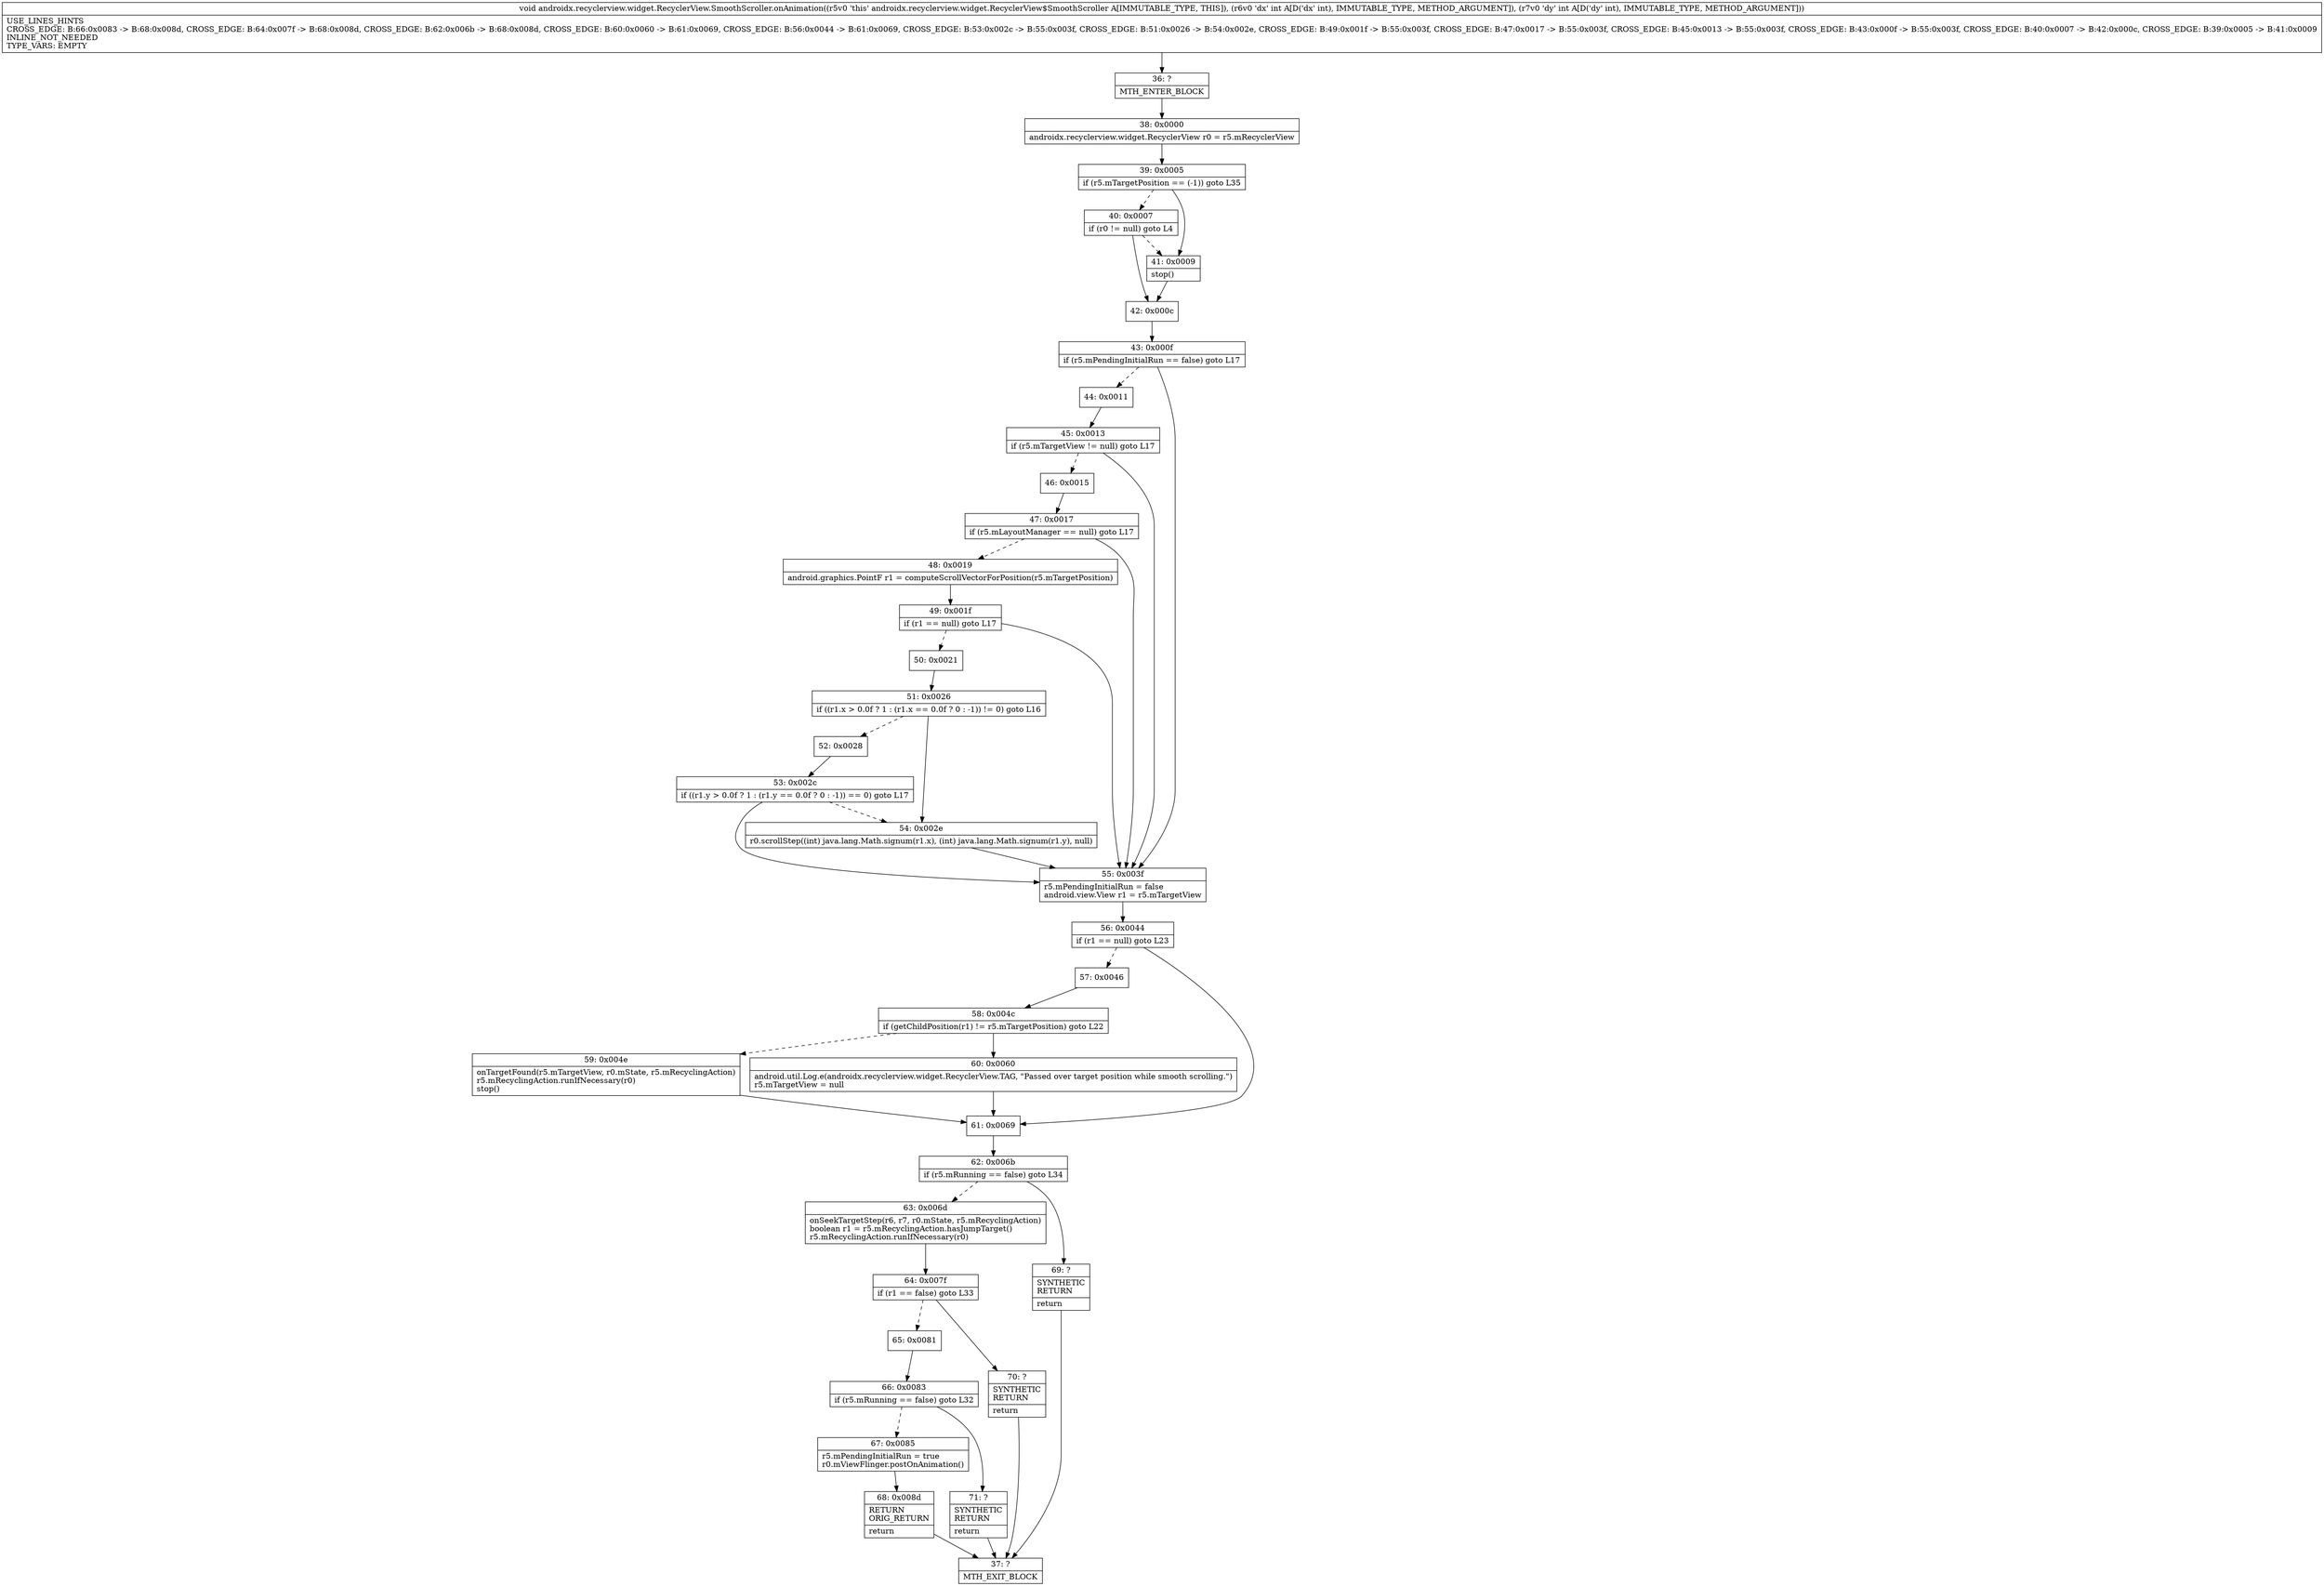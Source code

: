 digraph "CFG forandroidx.recyclerview.widget.RecyclerView.SmoothScroller.onAnimation(II)V" {
Node_36 [shape=record,label="{36\:\ ?|MTH_ENTER_BLOCK\l}"];
Node_38 [shape=record,label="{38\:\ 0x0000|androidx.recyclerview.widget.RecyclerView r0 = r5.mRecyclerView\l}"];
Node_39 [shape=record,label="{39\:\ 0x0005|if (r5.mTargetPosition == (\-1)) goto L35\l}"];
Node_40 [shape=record,label="{40\:\ 0x0007|if (r0 != null) goto L4\l}"];
Node_42 [shape=record,label="{42\:\ 0x000c}"];
Node_43 [shape=record,label="{43\:\ 0x000f|if (r5.mPendingInitialRun == false) goto L17\l}"];
Node_44 [shape=record,label="{44\:\ 0x0011}"];
Node_45 [shape=record,label="{45\:\ 0x0013|if (r5.mTargetView != null) goto L17\l}"];
Node_46 [shape=record,label="{46\:\ 0x0015}"];
Node_47 [shape=record,label="{47\:\ 0x0017|if (r5.mLayoutManager == null) goto L17\l}"];
Node_48 [shape=record,label="{48\:\ 0x0019|android.graphics.PointF r1 = computeScrollVectorForPosition(r5.mTargetPosition)\l}"];
Node_49 [shape=record,label="{49\:\ 0x001f|if (r1 == null) goto L17\l}"];
Node_50 [shape=record,label="{50\:\ 0x0021}"];
Node_51 [shape=record,label="{51\:\ 0x0026|if ((r1.x \> 0.0f ? 1 : (r1.x == 0.0f ? 0 : \-1)) != 0) goto L16\l}"];
Node_52 [shape=record,label="{52\:\ 0x0028}"];
Node_53 [shape=record,label="{53\:\ 0x002c|if ((r1.y \> 0.0f ? 1 : (r1.y == 0.0f ? 0 : \-1)) == 0) goto L17\l}"];
Node_54 [shape=record,label="{54\:\ 0x002e|r0.scrollStep((int) java.lang.Math.signum(r1.x), (int) java.lang.Math.signum(r1.y), null)\l}"];
Node_55 [shape=record,label="{55\:\ 0x003f|r5.mPendingInitialRun = false\landroid.view.View r1 = r5.mTargetView\l}"];
Node_56 [shape=record,label="{56\:\ 0x0044|if (r1 == null) goto L23\l}"];
Node_57 [shape=record,label="{57\:\ 0x0046}"];
Node_58 [shape=record,label="{58\:\ 0x004c|if (getChildPosition(r1) != r5.mTargetPosition) goto L22\l}"];
Node_59 [shape=record,label="{59\:\ 0x004e|onTargetFound(r5.mTargetView, r0.mState, r5.mRecyclingAction)\lr5.mRecyclingAction.runIfNecessary(r0)\lstop()\l}"];
Node_60 [shape=record,label="{60\:\ 0x0060|android.util.Log.e(androidx.recyclerview.widget.RecyclerView.TAG, \"Passed over target position while smooth scrolling.\")\lr5.mTargetView = null\l}"];
Node_61 [shape=record,label="{61\:\ 0x0069}"];
Node_62 [shape=record,label="{62\:\ 0x006b|if (r5.mRunning == false) goto L34\l}"];
Node_63 [shape=record,label="{63\:\ 0x006d|onSeekTargetStep(r6, r7, r0.mState, r5.mRecyclingAction)\lboolean r1 = r5.mRecyclingAction.hasJumpTarget()\lr5.mRecyclingAction.runIfNecessary(r0)\l}"];
Node_64 [shape=record,label="{64\:\ 0x007f|if (r1 == false) goto L33\l}"];
Node_65 [shape=record,label="{65\:\ 0x0081}"];
Node_66 [shape=record,label="{66\:\ 0x0083|if (r5.mRunning == false) goto L32\l}"];
Node_67 [shape=record,label="{67\:\ 0x0085|r5.mPendingInitialRun = true\lr0.mViewFlinger.postOnAnimation()\l}"];
Node_68 [shape=record,label="{68\:\ 0x008d|RETURN\lORIG_RETURN\l|return\l}"];
Node_37 [shape=record,label="{37\:\ ?|MTH_EXIT_BLOCK\l}"];
Node_71 [shape=record,label="{71\:\ ?|SYNTHETIC\lRETURN\l|return\l}"];
Node_70 [shape=record,label="{70\:\ ?|SYNTHETIC\lRETURN\l|return\l}"];
Node_69 [shape=record,label="{69\:\ ?|SYNTHETIC\lRETURN\l|return\l}"];
Node_41 [shape=record,label="{41\:\ 0x0009|stop()\l}"];
MethodNode[shape=record,label="{void androidx.recyclerview.widget.RecyclerView.SmoothScroller.onAnimation((r5v0 'this' androidx.recyclerview.widget.RecyclerView$SmoothScroller A[IMMUTABLE_TYPE, THIS]), (r6v0 'dx' int A[D('dx' int), IMMUTABLE_TYPE, METHOD_ARGUMENT]), (r7v0 'dy' int A[D('dy' int), IMMUTABLE_TYPE, METHOD_ARGUMENT]))  | USE_LINES_HINTS\lCROSS_EDGE: B:66:0x0083 \-\> B:68:0x008d, CROSS_EDGE: B:64:0x007f \-\> B:68:0x008d, CROSS_EDGE: B:62:0x006b \-\> B:68:0x008d, CROSS_EDGE: B:60:0x0060 \-\> B:61:0x0069, CROSS_EDGE: B:56:0x0044 \-\> B:61:0x0069, CROSS_EDGE: B:53:0x002c \-\> B:55:0x003f, CROSS_EDGE: B:51:0x0026 \-\> B:54:0x002e, CROSS_EDGE: B:49:0x001f \-\> B:55:0x003f, CROSS_EDGE: B:47:0x0017 \-\> B:55:0x003f, CROSS_EDGE: B:45:0x0013 \-\> B:55:0x003f, CROSS_EDGE: B:43:0x000f \-\> B:55:0x003f, CROSS_EDGE: B:40:0x0007 \-\> B:42:0x000c, CROSS_EDGE: B:39:0x0005 \-\> B:41:0x0009\lINLINE_NOT_NEEDED\lTYPE_VARS: EMPTY\l}"];
MethodNode -> Node_36;Node_36 -> Node_38;
Node_38 -> Node_39;
Node_39 -> Node_40[style=dashed];
Node_39 -> Node_41;
Node_40 -> Node_41[style=dashed];
Node_40 -> Node_42;
Node_42 -> Node_43;
Node_43 -> Node_44[style=dashed];
Node_43 -> Node_55;
Node_44 -> Node_45;
Node_45 -> Node_46[style=dashed];
Node_45 -> Node_55;
Node_46 -> Node_47;
Node_47 -> Node_48[style=dashed];
Node_47 -> Node_55;
Node_48 -> Node_49;
Node_49 -> Node_50[style=dashed];
Node_49 -> Node_55;
Node_50 -> Node_51;
Node_51 -> Node_52[style=dashed];
Node_51 -> Node_54;
Node_52 -> Node_53;
Node_53 -> Node_54[style=dashed];
Node_53 -> Node_55;
Node_54 -> Node_55;
Node_55 -> Node_56;
Node_56 -> Node_57[style=dashed];
Node_56 -> Node_61;
Node_57 -> Node_58;
Node_58 -> Node_59[style=dashed];
Node_58 -> Node_60;
Node_59 -> Node_61;
Node_60 -> Node_61;
Node_61 -> Node_62;
Node_62 -> Node_63[style=dashed];
Node_62 -> Node_69;
Node_63 -> Node_64;
Node_64 -> Node_65[style=dashed];
Node_64 -> Node_70;
Node_65 -> Node_66;
Node_66 -> Node_67[style=dashed];
Node_66 -> Node_71;
Node_67 -> Node_68;
Node_68 -> Node_37;
Node_71 -> Node_37;
Node_70 -> Node_37;
Node_69 -> Node_37;
Node_41 -> Node_42;
}

